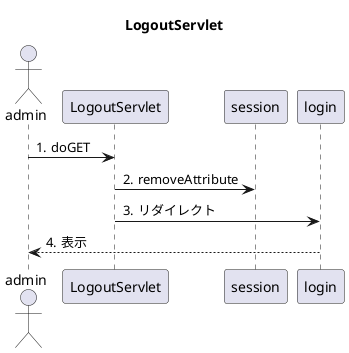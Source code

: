 @startuml

title LogoutServlet

autonumber "#."

actor admin
participant LogoutServlet

participant session
admin -> LogoutServlet:doGET
LogoutServlet-> session:removeAttribute
LogoutServlet->login:リダイレクト
login--> admin:表示


@enduml